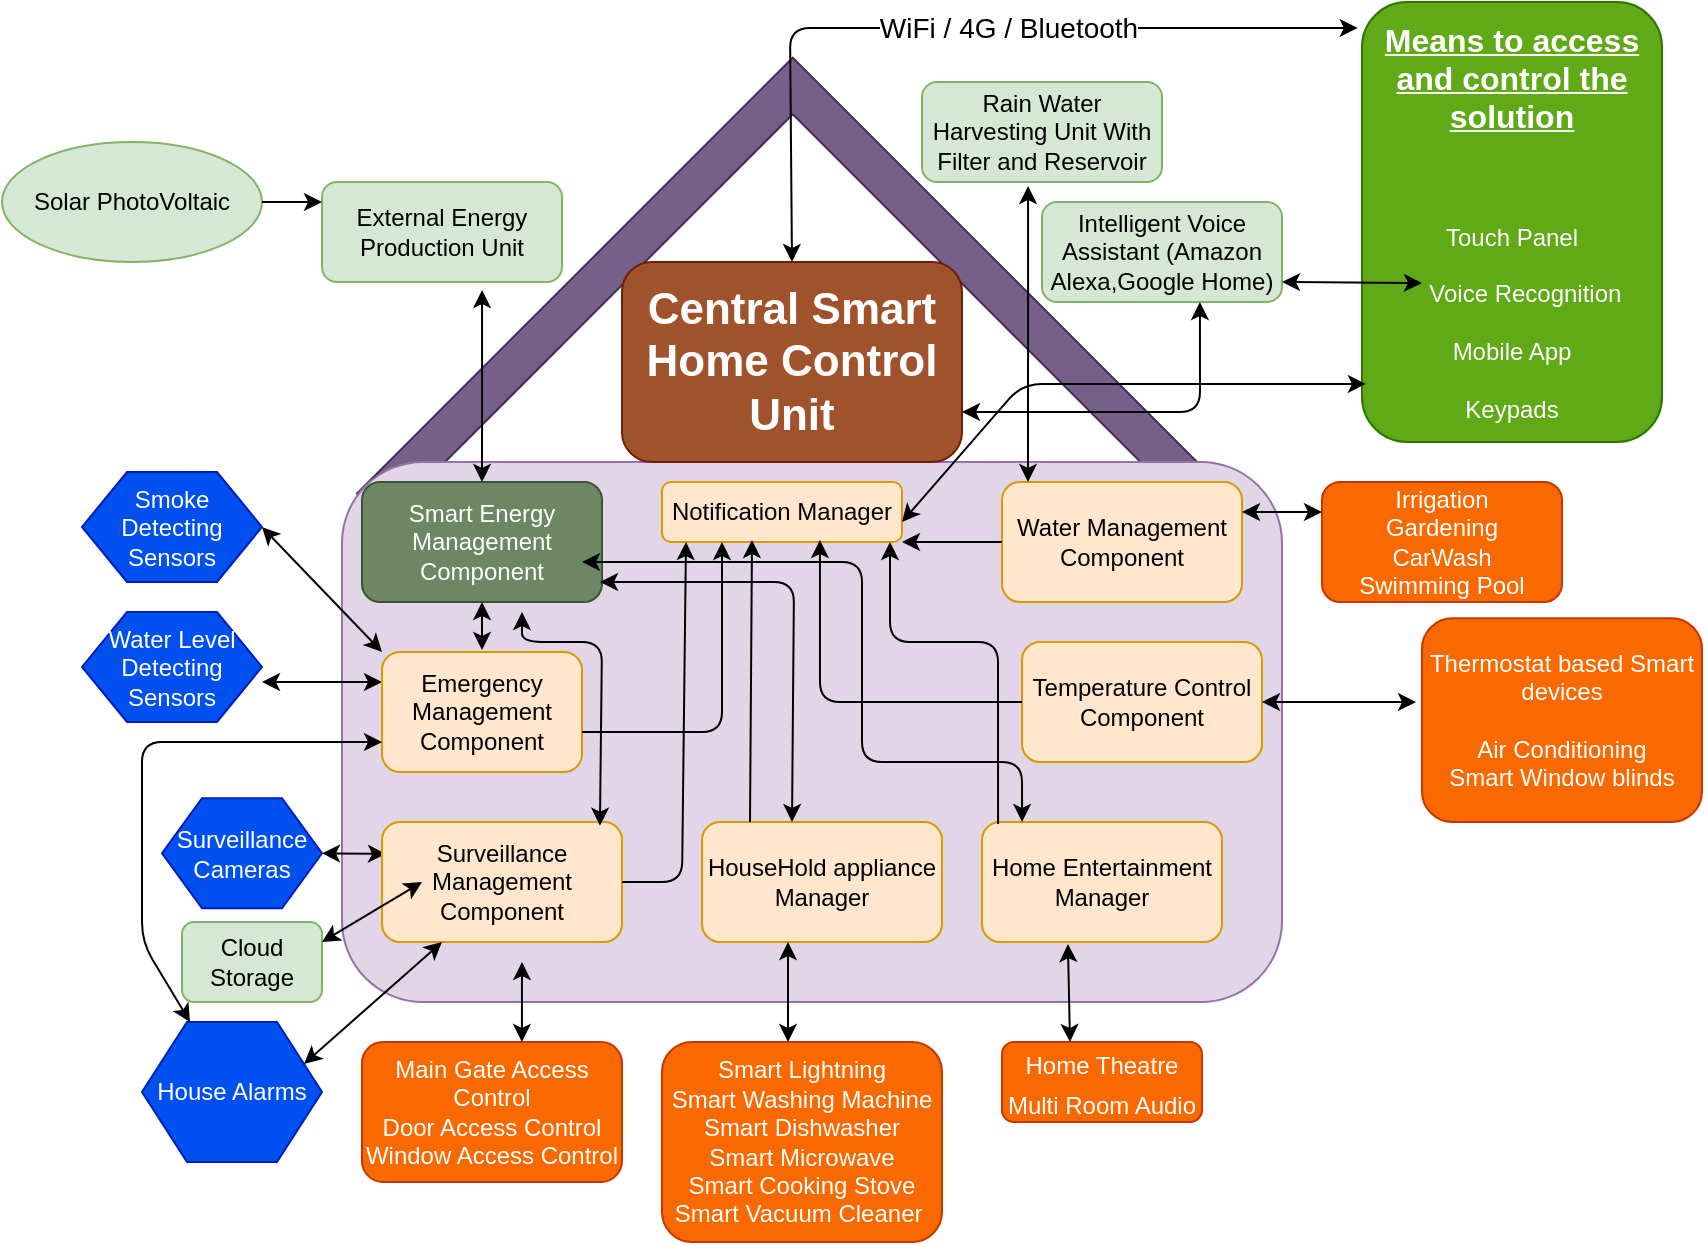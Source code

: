 <mxfile version="13.3.9" type="device"><diagram id="aMzf3bLp21ohHBYveoYn" name="Page-1"><mxGraphModel dx="1108" dy="1619" grid="1" gridSize="10" guides="1" tooltips="1" connect="1" arrows="1" fold="1" page="1" pageScale="1" pageWidth="827" pageHeight="1169" math="0" shadow="0"><root><mxCell id="0"/><mxCell id="1" parent="0"/><mxCell id="XUhyJ2iEusUtZBNPkx9E-14" value="" style="shape=corner;whiteSpace=wrap;html=1;rotation=45;fillColor=#76608a;strokeColor=#432D57;fontColor=#ffffff;" parent="1" vertex="1"><mxGeometry x="262" y="70" width="303.42" height="308.13" as="geometry"/></mxCell><mxCell id="XUhyJ2iEusUtZBNPkx9E-1" value="" style="rounded=1;whiteSpace=wrap;html=1;fillColor=#e1d5e7;strokeColor=#9673a6;" parent="1" vertex="1"><mxGeometry x="190" y="210" width="470" height="270" as="geometry"/></mxCell><mxCell id="XUhyJ2iEusUtZBNPkx9E-2" value="Home Entertainment Manager" style="rounded=1;whiteSpace=wrap;html=1;fillColor=#ffe6cc;strokeColor=#d79b00;" parent="1" vertex="1"><mxGeometry x="510" y="390" width="120" height="60" as="geometry"/></mxCell><mxCell id="XUhyJ2iEusUtZBNPkx9E-4" value="Smart Energy Management Component" style="rounded=1;whiteSpace=wrap;html=1;fillColor=#6d8764;strokeColor=#3A5431;fontColor=#ffffff;" parent="1" vertex="1"><mxGeometry x="200" y="220" width="120" height="60" as="geometry"/></mxCell><mxCell id="XUhyJ2iEusUtZBNPkx9E-5" value="HouseHold appliance Manager" style="rounded=1;whiteSpace=wrap;html=1;fillColor=#ffe6cc;strokeColor=#d79b00;" parent="1" vertex="1"><mxGeometry x="370" y="390" width="120" height="60" as="geometry"/></mxCell><mxCell id="XUhyJ2iEusUtZBNPkx9E-6" value="External Energy Production Unit" style="rounded=1;whiteSpace=wrap;html=1;fillColor=#d5e8d4;strokeColor=#82b366;" parent="1" vertex="1"><mxGeometry x="180" y="70" width="120" height="50" as="geometry"/></mxCell><mxCell id="XUhyJ2iEusUtZBNPkx9E-9" value="Solar PhotoVoltaic" style="ellipse;whiteSpace=wrap;html=1;fillColor=#d5e8d4;strokeColor=#82b366;" parent="1" vertex="1"><mxGeometry x="20" y="50" width="130" height="60" as="geometry"/></mxCell><mxCell id="XUhyJ2iEusUtZBNPkx9E-11" value="Cloud Storage" style="rounded=1;whiteSpace=wrap;html=1;fillColor=#d5e8d4;strokeColor=#82b366;" parent="1" vertex="1"><mxGeometry x="110" y="440" width="70" height="40" as="geometry"/></mxCell><mxCell id="XUhyJ2iEusUtZBNPkx9E-15" value="Rain Water Harvesting Unit With Filter and Reservoir" style="rounded=1;whiteSpace=wrap;html=1;fillColor=#d5e8d4;strokeColor=#82b366;" parent="1" vertex="1"><mxGeometry x="480" y="20" width="120" height="50" as="geometry"/></mxCell><mxCell id="XUhyJ2iEusUtZBNPkx9E-18" value="" style="endArrow=classic;startArrow=classic;html=1;entryX=0.667;entryY=1.08;entryDx=0;entryDy=0;entryPerimeter=0;" parent="1" source="XUhyJ2iEusUtZBNPkx9E-4" target="XUhyJ2iEusUtZBNPkx9E-6" edge="1"><mxGeometry width="50" height="50" relative="1" as="geometry"><mxPoint x="140" y="170" as="sourcePoint"/><mxPoint x="190" y="120" as="targetPoint"/></mxGeometry></mxCell><mxCell id="XUhyJ2iEusUtZBNPkx9E-19" value="" style="endArrow=classic;startArrow=classic;html=1;entryX=1;entryY=0.636;entryDx=0;entryDy=0;exitX=0;exitY=0.25;exitDx=0;exitDy=0;entryPerimeter=0;" parent="1" source="XUhyJ2iEusUtZBNPkx9E-3" target="XUhyJ2iEusUtZBNPkx9E-24" edge="1"><mxGeometry width="50" height="50" relative="1" as="geometry"><mxPoint x="130.0" y="368" as="sourcePoint"/><mxPoint x="130.03" y="272" as="targetPoint"/></mxGeometry></mxCell><mxCell id="XUhyJ2iEusUtZBNPkx9E-20" value="" style="endArrow=classic;startArrow=classic;html=1;entryX=1;entryY=0.5;entryDx=0;entryDy=0;exitX=0;exitY=0;exitDx=0;exitDy=0;" parent="1" source="XUhyJ2iEusUtZBNPkx9E-3" target="XUhyJ2iEusUtZBNPkx9E-23" edge="1"><mxGeometry width="50" height="50" relative="1" as="geometry"><mxPoint x="210" y="350" as="sourcePoint"/><mxPoint x="120.03" y="220" as="targetPoint"/></mxGeometry></mxCell><mxCell id="XUhyJ2iEusUtZBNPkx9E-21" value="" style="endArrow=classic;startArrow=classic;html=1;entryX=1;entryY=0.5;entryDx=0;entryDy=0;" parent="1" target="XUhyJ2iEusUtZBNPkx9E-22" edge="1"><mxGeometry width="50" height="50" relative="1" as="geometry"><mxPoint x="212" y="406" as="sourcePoint"/><mxPoint x="110.03" y="150" as="targetPoint"/></mxGeometry></mxCell><mxCell id="XUhyJ2iEusUtZBNPkx9E-22" value="Surveillance Cameras" style="shape=hexagon;perimeter=hexagonPerimeter2;whiteSpace=wrap;html=1;fillColor=#0050ef;strokeColor=#001DBC;fontColor=#ffffff;" parent="1" vertex="1"><mxGeometry x="100" y="378.13" width="80" height="55" as="geometry"/></mxCell><mxCell id="XUhyJ2iEusUtZBNPkx9E-23" value="Smoke Detecting Sensors" style="shape=hexagon;perimeter=hexagonPerimeter2;whiteSpace=wrap;html=1;fillColor=#0050ef;strokeColor=#001DBC;fontColor=#ffffff;" parent="1" vertex="1"><mxGeometry x="60" y="215" width="90" height="55" as="geometry"/></mxCell><mxCell id="XUhyJ2iEusUtZBNPkx9E-24" value="Water Level Detecting Sensors" style="shape=hexagon;perimeter=hexagonPerimeter2;whiteSpace=wrap;html=1;fillColor=#0050ef;strokeColor=#001DBC;fontColor=#ffffff;" parent="1" vertex="1"><mxGeometry x="60" y="285" width="90" height="55" as="geometry"/></mxCell><mxCell id="XUhyJ2iEusUtZBNPkx9E-44" value="&lt;u&gt;&lt;b&gt;&lt;font style=&quot;font-size: 16px&quot;&gt;Means to access and control the solution&lt;/font&gt;&lt;/b&gt;&lt;/u&gt;&lt;br&gt;&lt;br&gt;&lt;br&gt;&lt;br&gt;Touch Panel&lt;br&gt;&lt;br&gt;&amp;nbsp; &amp;nbsp; Voice Recognition&lt;br&gt;&lt;br&gt;Mobile App&lt;br&gt;&lt;br&gt;Keypads" style="rounded=1;whiteSpace=wrap;html=1;fillColor=#60a917;strokeColor=#2D7600;fontColor=#ffffff;" parent="1" vertex="1"><mxGeometry x="700" y="-20" width="150" height="220" as="geometry"/></mxCell><mxCell id="XUhyJ2iEusUtZBNPkx9E-45" value="" style="endArrow=classic;startArrow=classic;html=1;entryX=-0.014;entryY=0.059;entryDx=0;entryDy=0;entryPerimeter=0;exitX=0.5;exitY=0;exitDx=0;exitDy=0;" parent="1" source="XUhyJ2iEusUtZBNPkx9E-46" target="XUhyJ2iEusUtZBNPkx9E-44" edge="1"><mxGeometry width="50" height="50" relative="1" as="geometry"><mxPoint x="414" y="86" as="sourcePoint"/><mxPoint x="415" y="-20" as="targetPoint"/><Array as="points"><mxPoint x="414" y="-7"/><mxPoint x="510" y="-7"/></Array></mxGeometry></mxCell><mxCell id="fkbG_KabDUqWJDFB7wIR-15" value="&lt;font style=&quot;font-size: 14px&quot;&gt;WiFi / 4G / &lt;font&gt;Bluetooth&lt;/font&gt;&lt;/font&gt;" style="edgeLabel;html=1;align=center;verticalAlign=middle;resizable=0;points=[];" vertex="1" connectable="0" parent="XUhyJ2iEusUtZBNPkx9E-45"><mxGeometry x="0.128" relative="1" as="geometry"><mxPoint as="offset"/></mxGeometry></mxCell><mxCell id="XUhyJ2iEusUtZBNPkx9E-46" value="&lt;b&gt;&lt;font style=&quot;font-size: 22px&quot;&gt;Central Smart Home Control Unit&lt;/font&gt;&lt;/b&gt;" style="rounded=1;whiteSpace=wrap;html=1;fillColor=#a0522d;strokeColor=#6D1F00;fontColor=#ffffff;" parent="1" vertex="1"><mxGeometry x="330" y="110" width="170" height="100" as="geometry"/></mxCell><mxCell id="XUhyJ2iEusUtZBNPkx9E-52" value="" style="endArrow=classic;html=1;" parent="1" edge="1"><mxGeometry width="50" height="50" relative="1" as="geometry"><mxPoint x="150" y="80" as="sourcePoint"/><mxPoint x="180" y="80" as="targetPoint"/></mxGeometry></mxCell><mxCell id="XUhyJ2iEusUtZBNPkx9E-53" value="Water Management Component" style="rounded=1;whiteSpace=wrap;html=1;fillColor=#ffe6cc;strokeColor=#d79b00;" parent="1" vertex="1"><mxGeometry x="520" y="220" width="120" height="60" as="geometry"/></mxCell><mxCell id="XUhyJ2iEusUtZBNPkx9E-54" value="Irrigation &lt;br&gt;Gardening&lt;br&gt;CarWash&lt;br&gt;Swimming Pool" style="rounded=1;whiteSpace=wrap;html=1;fillColor=#fa6800;strokeColor=#C73500;fontColor=#ffffff;" parent="1" vertex="1"><mxGeometry x="680" y="220" width="120" height="60" as="geometry"/></mxCell><mxCell id="XUhyJ2iEusUtZBNPkx9E-56" value="" style="endArrow=classic;startArrow=classic;html=1;entryX=0.442;entryY=1.04;entryDx=0;entryDy=0;entryPerimeter=0;" parent="1" target="XUhyJ2iEusUtZBNPkx9E-15" edge="1"><mxGeometry width="50" height="50" relative="1" as="geometry"><mxPoint x="533" y="220" as="sourcePoint"/><mxPoint x="520.03" y="124" as="targetPoint"/></mxGeometry></mxCell><mxCell id="XUhyJ2iEusUtZBNPkx9E-57" value="" style="endArrow=classic;startArrow=classic;html=1;exitX=0;exitY=0.25;exitDx=0;exitDy=0;entryX=1;entryY=0.25;entryDx=0;entryDy=0;" parent="1" source="XUhyJ2iEusUtZBNPkx9E-54" target="XUhyJ2iEusUtZBNPkx9E-53" edge="1"><mxGeometry width="50" height="50" relative="1" as="geometry"><mxPoint x="700" y="280" as="sourcePoint"/><mxPoint x="600" y="232" as="targetPoint"/></mxGeometry></mxCell><mxCell id="XUhyJ2iEusUtZBNPkx9E-58" value="" style="endArrow=classic;startArrow=classic;html=1;" parent="1" edge="1"><mxGeometry width="50" height="50" relative="1" as="geometry"><mxPoint x="260" y="304" as="sourcePoint"/><mxPoint x="260" y="280" as="targetPoint"/></mxGeometry></mxCell><mxCell id="XUhyJ2iEusUtZBNPkx9E-59" value="" style="endArrow=classic;startArrow=classic;html=1;exitX=0.167;exitY=0;exitDx=0;exitDy=0;exitPerimeter=0;" parent="1" source="XUhyJ2iEusUtZBNPkx9E-2" edge="1"><mxGeometry width="50" height="50" relative="1" as="geometry"><mxPoint x="480" y="340" as="sourcePoint"/><mxPoint x="310" y="260" as="targetPoint"/><Array as="points"><mxPoint x="530" y="360"/><mxPoint x="450" y="360"/><mxPoint x="450" y="260"/></Array></mxGeometry></mxCell><mxCell id="XUhyJ2iEusUtZBNPkx9E-60" value="" style="endArrow=classic;startArrow=classic;html=1;exitX=0.375;exitY=0;exitDx=0;exitDy=0;exitPerimeter=0;" parent="1" source="XUhyJ2iEusUtZBNPkx9E-5" edge="1"><mxGeometry width="50" height="50" relative="1" as="geometry"><mxPoint x="319" y="340" as="sourcePoint"/><mxPoint x="319" y="270" as="targetPoint"/><Array as="points"><mxPoint x="416" y="270"/></Array></mxGeometry></mxCell><mxCell id="XUhyJ2iEusUtZBNPkx9E-61" value="House Alarms" style="shape=hexagon;perimeter=hexagonPerimeter2;whiteSpace=wrap;html=1;fillColor=#0050ef;strokeColor=#001DBC;fontColor=#ffffff;" parent="1" vertex="1"><mxGeometry x="90" y="490" width="90" height="70" as="geometry"/></mxCell><mxCell id="XUhyJ2iEusUtZBNPkx9E-64" value="&lt;font style=&quot;font-size: 12px&quot;&gt;Smart Lightning&lt;br&gt;Smart Washing Machine&lt;br&gt;Smart Dishwasher&lt;br&gt;Smart Microwave&lt;br&gt;Smart Cooking Stove&lt;br&gt;Smart Vacuum Cleaner&amp;nbsp;&lt;br&gt;&lt;/font&gt;" style="rounded=1;whiteSpace=wrap;html=1;fillColor=#fa6800;strokeColor=#C73500;fontColor=#ffffff;" parent="1" vertex="1"><mxGeometry x="350" y="500" width="140" height="100" as="geometry"/></mxCell><mxCell id="XUhyJ2iEusUtZBNPkx9E-65" value="&lt;span style=&quot;font-size: 16px&quot;&gt;&lt;span style=&quot;font-size: 12px&quot;&gt;Home Theatre&lt;br&gt;Multi Room Audio&lt;br&gt;&lt;/span&gt;&lt;/span&gt;" style="rounded=1;whiteSpace=wrap;html=1;fillColor=#fa6800;strokeColor=#C73500;fontColor=#ffffff;" parent="1" vertex="1"><mxGeometry x="520" y="500" width="100" height="40" as="geometry"/></mxCell><mxCell id="XUhyJ2iEusUtZBNPkx9E-66" value="Temperature Control Component" style="rounded=1;whiteSpace=wrap;html=1;fillColor=#ffe6cc;strokeColor=#d79b00;" parent="1" vertex="1"><mxGeometry x="530" y="300" width="120" height="60" as="geometry"/></mxCell><mxCell id="XUhyJ2iEusUtZBNPkx9E-67" value="&lt;font style=&quot;font-size: 12px&quot;&gt;Thermostat based Smart devices&lt;br&gt;&lt;br&gt;Air Conditioning&lt;br&gt;Smart Window blinds&lt;br&gt;&lt;/font&gt;" style="rounded=1;whiteSpace=wrap;html=1;fillColor=#fa6800;strokeColor=#C73500;fontColor=#ffffff;" parent="1" vertex="1"><mxGeometry x="730" y="288.13" width="140" height="101.87" as="geometry"/></mxCell><mxCell id="XUhyJ2iEusUtZBNPkx9E-69" value="Intelligent Voice Assistant (Amazon Alexa,Google Home)" style="rounded=1;whiteSpace=wrap;html=1;fillColor=#d5e8d4;strokeColor=#82b366;" parent="1" vertex="1"><mxGeometry x="540" y="80" width="120" height="50" as="geometry"/></mxCell><mxCell id="XUhyJ2iEusUtZBNPkx9E-74" value="" style="endArrow=classic;startArrow=classic;html=1;entryX=0.358;entryY=1.017;entryDx=0;entryDy=0;exitX=0.34;exitY=0;exitDx=0;exitDy=0;entryPerimeter=0;exitPerimeter=0;" parent="1" source="XUhyJ2iEusUtZBNPkx9E-65" target="XUhyJ2iEusUtZBNPkx9E-2" edge="1"><mxGeometry width="50" height="50" relative="1" as="geometry"><mxPoint x="670" y="409.5" as="sourcePoint"/><mxPoint x="620" y="409" as="targetPoint"/></mxGeometry></mxCell><mxCell id="XUhyJ2iEusUtZBNPkx9E-76" value="" style="endArrow=classic;startArrow=classic;html=1;entryX=1;entryY=0.5;entryDx=0;entryDy=0;" parent="1" target="XUhyJ2iEusUtZBNPkx9E-66" edge="1"><mxGeometry width="50" height="50" relative="1" as="geometry"><mxPoint x="727" y="330" as="sourcePoint"/><mxPoint x="690" y="314.5" as="targetPoint"/></mxGeometry></mxCell><mxCell id="XUhyJ2iEusUtZBNPkx9E-77" value="" style="endArrow=classic;startArrow=classic;html=1;exitX=0.45;exitY=0;exitDx=0;exitDy=0;exitPerimeter=0;" parent="1" source="XUhyJ2iEusUtZBNPkx9E-64" edge="1"><mxGeometry width="50" height="50" relative="1" as="geometry"><mxPoint x="413.96" y="465.02" as="sourcePoint"/><mxPoint x="413" y="450" as="targetPoint"/></mxGeometry></mxCell><mxCell id="XUhyJ2iEusUtZBNPkx9E-78" value="Surveillance Management&lt;br&gt;Component" style="rounded=1;whiteSpace=wrap;html=1;fillColor=#ffe6cc;strokeColor=#d79b00;" parent="1" vertex="1"><mxGeometry x="210" y="390" width="120" height="60" as="geometry"/></mxCell><mxCell id="XUhyJ2iEusUtZBNPkx9E-3" value="Emergency Management Component" style="rounded=1;whiteSpace=wrap;html=1;fillColor=#ffe6cc;strokeColor=#d79b00;" parent="1" vertex="1"><mxGeometry x="210" y="305" width="100" height="60" as="geometry"/></mxCell><mxCell id="XUhyJ2iEusUtZBNPkx9E-83" value="" style="endArrow=classic;startArrow=classic;html=1;exitX=0.908;exitY=0.031;exitDx=0;exitDy=0;exitPerimeter=0;" parent="1" source="XUhyJ2iEusUtZBNPkx9E-78" edge="1"><mxGeometry width="50" height="50" relative="1" as="geometry"><mxPoint x="372" y="371.02" as="sourcePoint"/><mxPoint x="280" y="285" as="targetPoint"/><Array as="points"><mxPoint x="320" y="300"/><mxPoint x="280" y="300"/></Array></mxGeometry></mxCell><mxCell id="XUhyJ2iEusUtZBNPkx9E-84" value="" style="endArrow=classic;startArrow=classic;html=1;entryX=1;entryY=0.25;entryDx=0;entryDy=0;" parent="1" target="XUhyJ2iEusUtZBNPkx9E-11" edge="1"><mxGeometry width="50" height="50" relative="1" as="geometry"><mxPoint x="230" y="420" as="sourcePoint"/><mxPoint x="170" y="414" as="targetPoint"/></mxGeometry></mxCell><mxCell id="XUhyJ2iEusUtZBNPkx9E-86" value="&lt;font style=&quot;font-size: 12px&quot;&gt;Main Gate Access Control&lt;br&gt;Door Access Control&lt;br&gt;Window Access Control&lt;br&gt;&lt;/font&gt;" style="rounded=1;whiteSpace=wrap;html=1;fillColor=#fa6800;strokeColor=#C73500;fontColor=#ffffff;" parent="1" vertex="1"><mxGeometry x="200" y="500" width="130" height="70" as="geometry"/></mxCell><mxCell id="XUhyJ2iEusUtZBNPkx9E-87" value="" style="endArrow=classic;startArrow=classic;html=1;exitX=0.615;exitY=0;exitDx=0;exitDy=0;exitPerimeter=0;" parent="1" edge="1" source="XUhyJ2iEusUtZBNPkx9E-86"><mxGeometry width="50" height="50" relative="1" as="geometry"><mxPoint x="280" y="470" as="sourcePoint"/><mxPoint x="280" y="460" as="targetPoint"/></mxGeometry></mxCell><mxCell id="XUhyJ2iEusUtZBNPkx9E-88" value="" style="endArrow=classic;startArrow=classic;html=1;exitX=0.25;exitY=1;exitDx=0;exitDy=0;entryX=1;entryY=0.25;entryDx=0;entryDy=0;" parent="1" source="XUhyJ2iEusUtZBNPkx9E-78" target="XUhyJ2iEusUtZBNPkx9E-61" edge="1"><mxGeometry width="50" height="50" relative="1" as="geometry"><mxPoint x="236.04" y="460.0" as="sourcePoint"/><mxPoint x="133" y="479" as="targetPoint"/></mxGeometry></mxCell><mxCell id="XUhyJ2iEusUtZBNPkx9E-89" value="" style="endArrow=classic;startArrow=classic;html=1;exitX=0;exitY=0.75;exitDx=0;exitDy=0;" parent="1" source="XUhyJ2iEusUtZBNPkx9E-3" target="XUhyJ2iEusUtZBNPkx9E-61" edge="1"><mxGeometry width="50" height="50" relative="1" as="geometry"><mxPoint x="237" y="337.26" as="sourcePoint"/><mxPoint x="110" y="378.13" as="targetPoint"/><Array as="points"><mxPoint x="90" y="350"/><mxPoint x="90" y="450"/></Array></mxGeometry></mxCell><mxCell id="fkbG_KabDUqWJDFB7wIR-1" value="Notification Manager" style="rounded=1;whiteSpace=wrap;html=1;fillColor=#ffe6cc;strokeColor=#d79b00;" vertex="1" parent="1"><mxGeometry x="350" y="220" width="120" height="30" as="geometry"/></mxCell><mxCell id="fkbG_KabDUqWJDFB7wIR-6" value="" style="endArrow=classic;startArrow=classic;html=1;" edge="1" parent="1"><mxGeometry width="50" height="50" relative="1" as="geometry"><mxPoint x="660" y="120" as="sourcePoint"/><mxPoint x="730" y="120.5" as="targetPoint"/></mxGeometry></mxCell><mxCell id="fkbG_KabDUqWJDFB7wIR-7" value="" style="endArrow=classic;html=1;entryX=0.25;entryY=1;entryDx=0;entryDy=0;" edge="1" parent="1" target="fkbG_KabDUqWJDFB7wIR-1"><mxGeometry width="50" height="50" relative="1" as="geometry"><mxPoint x="310" y="345" as="sourcePoint"/><mxPoint x="380" y="300" as="targetPoint"/><Array as="points"><mxPoint x="380" y="345"/></Array></mxGeometry></mxCell><mxCell id="fkbG_KabDUqWJDFB7wIR-8" value="" style="endArrow=classic;html=1;entryX=0.375;entryY=0.967;entryDx=0;entryDy=0;entryPerimeter=0;exitX=0.2;exitY=0;exitDx=0;exitDy=0;exitPerimeter=0;" edge="1" parent="1" source="XUhyJ2iEusUtZBNPkx9E-5" target="fkbG_KabDUqWJDFB7wIR-1"><mxGeometry width="50" height="50" relative="1" as="geometry"><mxPoint x="395" y="364" as="sourcePoint"/><mxPoint x="440" y="314.07" as="targetPoint"/></mxGeometry></mxCell><mxCell id="fkbG_KabDUqWJDFB7wIR-9" value="" style="endArrow=classic;html=1;exitX=0;exitY=0.5;exitDx=0;exitDy=0;entryX=0.658;entryY=0.967;entryDx=0;entryDy=0;entryPerimeter=0;" edge="1" parent="1" source="XUhyJ2iEusUtZBNPkx9E-66" target="fkbG_KabDUqWJDFB7wIR-1"><mxGeometry width="50" height="50" relative="1" as="geometry"><mxPoint x="440" y="310" as="sourcePoint"/><mxPoint x="490" y="260" as="targetPoint"/><Array as="points"><mxPoint x="429" y="330"/></Array></mxGeometry></mxCell><mxCell id="fkbG_KabDUqWJDFB7wIR-11" value="" style="endArrow=classic;html=1;entryX=1;entryY=1;entryDx=0;entryDy=0;exitX=0;exitY=0.5;exitDx=0;exitDy=0;" edge="1" parent="1" source="XUhyJ2iEusUtZBNPkx9E-53" target="fkbG_KabDUqWJDFB7wIR-1"><mxGeometry width="50" height="50" relative="1" as="geometry"><mxPoint x="500" y="250" as="sourcePoint"/><mxPoint x="550" y="200" as="targetPoint"/></mxGeometry></mxCell><mxCell id="fkbG_KabDUqWJDFB7wIR-12" value="" style="endArrow=classic;html=1;entryX=0.1;entryY=1;entryDx=0;entryDy=0;entryPerimeter=0;" edge="1" parent="1" target="fkbG_KabDUqWJDFB7wIR-1"><mxGeometry width="50" height="50" relative="1" as="geometry"><mxPoint x="330" y="420" as="sourcePoint"/><mxPoint x="380" y="370" as="targetPoint"/><Array as="points"><mxPoint x="360" y="420"/></Array></mxGeometry></mxCell><mxCell id="fkbG_KabDUqWJDFB7wIR-13" value="" style="endArrow=classic;html=1;exitX=0.067;exitY=0.017;exitDx=0;exitDy=0;exitPerimeter=0;" edge="1" parent="1" source="XUhyJ2iEusUtZBNPkx9E-2"><mxGeometry width="50" height="50" relative="1" as="geometry"><mxPoint x="414" y="300" as="sourcePoint"/><mxPoint x="464" y="250" as="targetPoint"/><Array as="points"><mxPoint x="518" y="300"/><mxPoint x="464" y="300"/></Array></mxGeometry></mxCell><mxCell id="fkbG_KabDUqWJDFB7wIR-14" value="" style="endArrow=classic;startArrow=classic;html=1;entryX=0.658;entryY=1;entryDx=0;entryDy=0;entryPerimeter=0;" edge="1" parent="1" target="XUhyJ2iEusUtZBNPkx9E-69"><mxGeometry width="50" height="50" relative="1" as="geometry"><mxPoint x="500" y="185" as="sourcePoint"/><mxPoint x="550" y="135" as="targetPoint"/><Array as="points"><mxPoint x="619" y="185"/></Array></mxGeometry></mxCell><mxCell id="fkbG_KabDUqWJDFB7wIR-17" value="" style="endArrow=classic;startArrow=classic;html=1;entryX=0.013;entryY=0.868;entryDx=0;entryDy=0;entryPerimeter=0;" edge="1" parent="1" target="XUhyJ2iEusUtZBNPkx9E-44"><mxGeometry width="50" height="50" relative="1" as="geometry"><mxPoint x="470" y="240" as="sourcePoint"/><mxPoint x="520" y="180" as="targetPoint"/><Array as="points"><mxPoint x="530" y="171"/><mxPoint x="630" y="171"/></Array></mxGeometry></mxCell></root></mxGraphModel></diagram></mxfile>